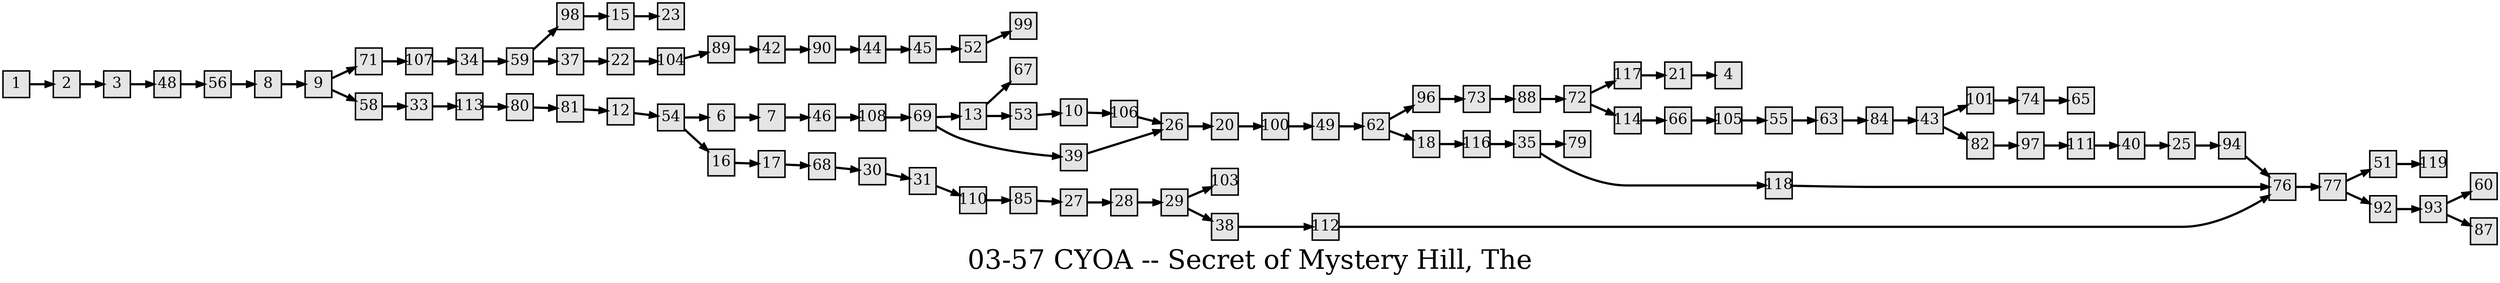 digraph g{
  graph [ label="03-57 CYOA -- Secret of Mystery Hill, The" rankdir=LR, ordering=out, fontsize=36, nodesep="0.35", ranksep="0.45"];
  node  [shape=rect, penwidth=2, fontsize=20, style=filled, fillcolor=grey90, margin="0,0", labelfloat=true, regular=true, fixedsize=true];
  edge  [labelfloat=true, penwidth=3, fontsize=12];

  1 -> 2;
  2 -> 3;
  3 -> 48;
  6 -> 7;
  7 -> 46;
  8 -> 9;
  9 -> 71;
  9 -> 58;
  10 -> 106;
  12 -> 54;
  13 -> 67;
  13 -> 53;
  15 -> 23;
  16 -> 17;
  17 -> 68;
  18 -> 116;
  20 -> 100;
  21 -> 4;
  22 -> 104;
  25 -> 94;
  26 -> 20;
  27 -> 28;
  28 -> 29;
  29 -> 103;
  29 -> 38;
  30 -> 31;
  31 -> 110;
  33 -> 113;
  34 -> 59;
  35 -> 79;
  35 -> 118;
  37 -> 22;
  38 -> 112;
  39 -> 26;
  40 -> 25;
  42 -> 90;
  43 -> 101;
  43 -> 82;
  44 -> 45;
  45 -> 52;
  46 -> 108;
  48 -> 56;
  49 -> 62;
  51 -> 119;
  52 -> 99;
  53 -> 10;
  54 -> 6;
  54 -> 16;
  55 -> 63;
  56 -> 8;
  58 -> 33;
  59 -> 98;
  59 -> 37;
  62 -> 96;
  62 -> 18;
  63 -> 84;
  66 -> 105;
  68 -> 30;
  69 -> 13;
  69 -> 39;
  71 -> 107;
  72 -> 117;
  72 -> 114;
  73 -> 88;
  74 -> 65;
  76 -> 77;
  77 -> 51;
  77 -> 92;
  80 -> 81;
  81 -> 12;
  82 -> 97;
  84 -> 43;
  85 -> 27;
  88 -> 72;
  89 -> 42;
  90 -> 44;
  92 -> 93;
  93 -> 60;
  93 -> 87;
  94 -> 76;
  96 -> 73;
  97 -> 111;
  98 -> 15;
  100 -> 49;
  101 -> 74;
  104 -> 89;
  105 -> 55;
  106 -> 26;
  107 -> 34;
  108 -> 69;
  110 -> 85;
  111 -> 40;
  112 -> 76;
  113 -> 80;
  114 -> 66;
  116 -> 35;
  117 -> 21;
  118 -> 76;
}

